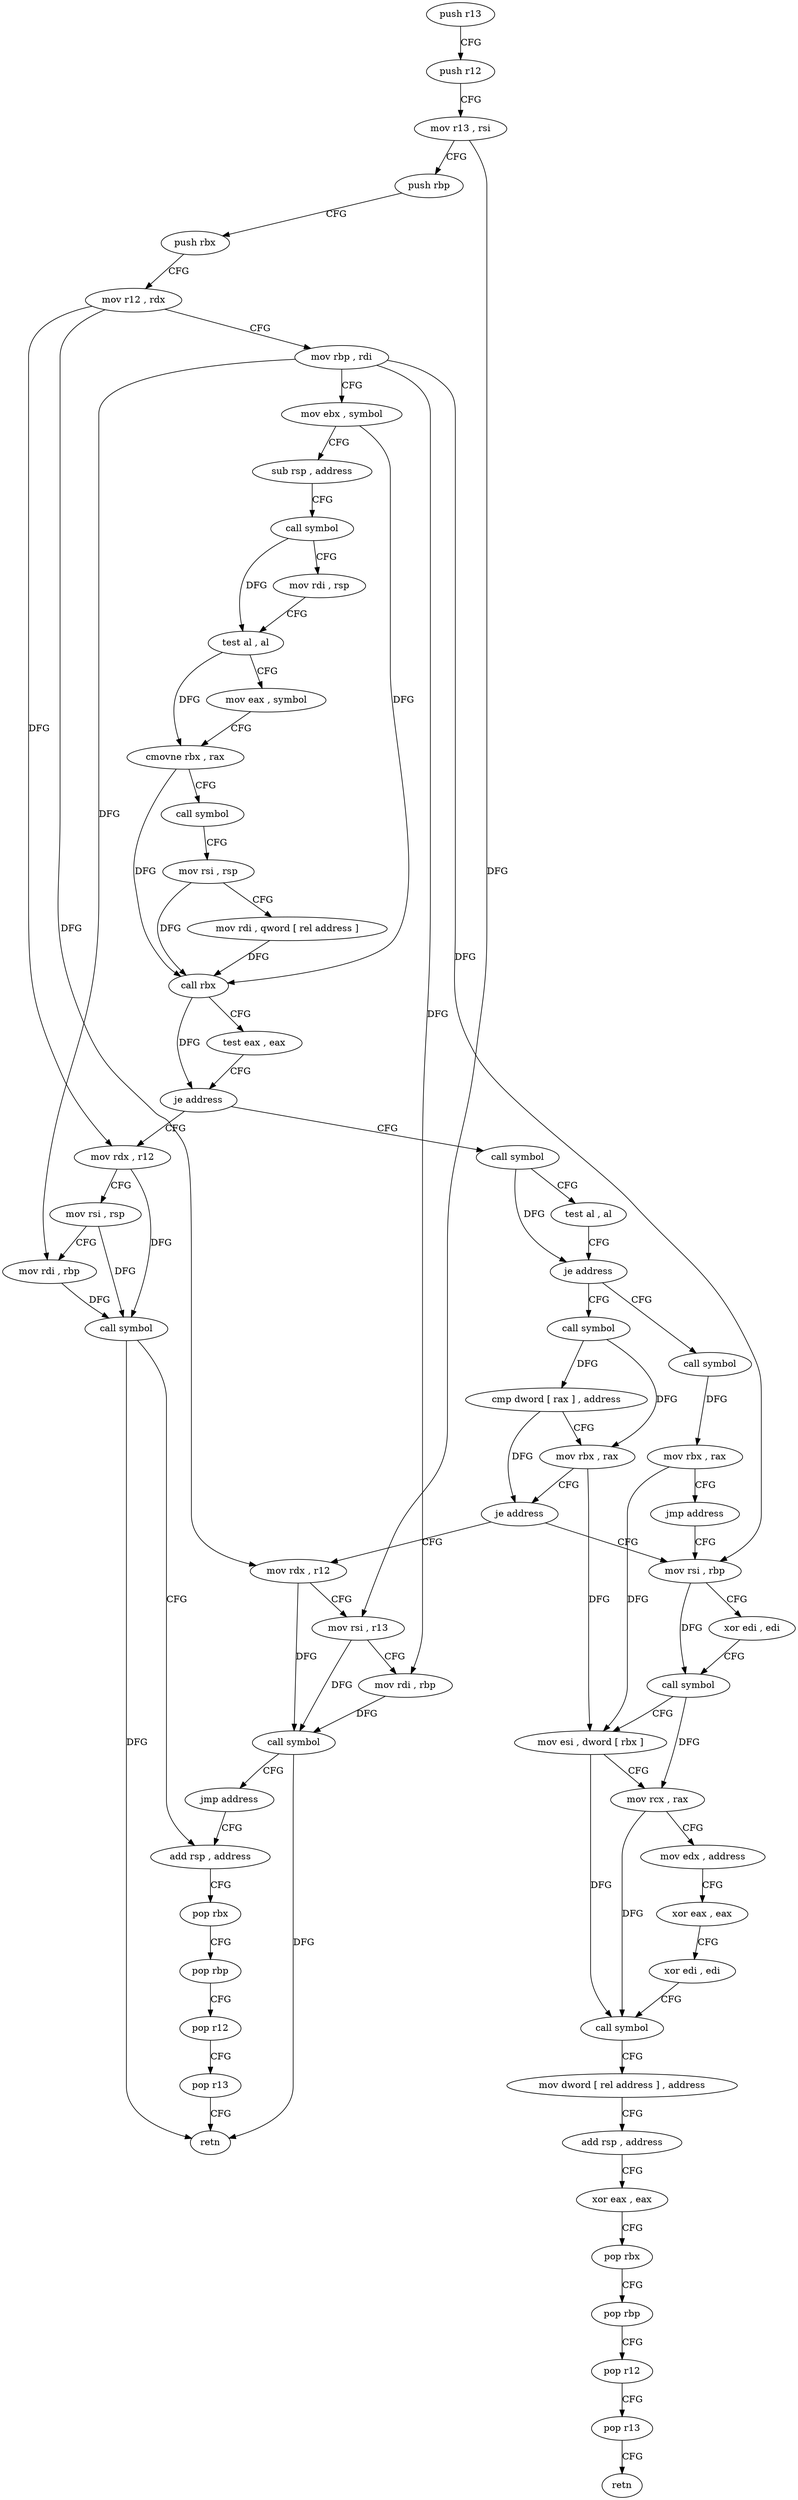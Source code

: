 digraph "func" {
"4217120" [label = "push r13" ]
"4217122" [label = "push r12" ]
"4217124" [label = "mov r13 , rsi" ]
"4217127" [label = "push rbp" ]
"4217128" [label = "push rbx" ]
"4217129" [label = "mov r12 , rdx" ]
"4217132" [label = "mov rbp , rdi" ]
"4217135" [label = "mov ebx , symbol" ]
"4217140" [label = "sub rsp , address" ]
"4217147" [label = "call symbol" ]
"4217152" [label = "mov rdi , rsp" ]
"4217155" [label = "test al , al" ]
"4217157" [label = "mov eax , symbol" ]
"4217162" [label = "cmovne rbx , rax" ]
"4217166" [label = "call symbol" ]
"4217171" [label = "mov rsi , rsp" ]
"4217174" [label = "mov rdi , qword [ rel address ]" ]
"4217181" [label = "call rbx" ]
"4217183" [label = "test eax , eax" ]
"4217185" [label = "je address" ]
"4217264" [label = "mov rdx , r12" ]
"4217187" [label = "call symbol" ]
"4217267" [label = "mov rsi , rsp" ]
"4217270" [label = "mov rdi , rbp" ]
"4217273" [label = "call symbol" ]
"4217278" [label = "add rsp , address" ]
"4217192" [label = "test al , al" ]
"4217194" [label = "je address" ]
"4217296" [label = "call symbol" ]
"4217196" [label = "call symbol" ]
"4217301" [label = "mov rbx , rax" ]
"4217304" [label = "jmp address" ]
"4217209" [label = "mov rsi , rbp" ]
"4217201" [label = "cmp dword [ rax ] , address" ]
"4217204" [label = "mov rbx , rax" ]
"4217207" [label = "je address" ]
"4217312" [label = "mov rdx , r12" ]
"4217212" [label = "xor edi , edi" ]
"4217214" [label = "call symbol" ]
"4217219" [label = "mov esi , dword [ rbx ]" ]
"4217221" [label = "mov rcx , rax" ]
"4217224" [label = "mov edx , address" ]
"4217229" [label = "xor eax , eax" ]
"4217231" [label = "xor edi , edi" ]
"4217233" [label = "call symbol" ]
"4217238" [label = "mov dword [ rel address ] , address" ]
"4217248" [label = "add rsp , address" ]
"4217255" [label = "xor eax , eax" ]
"4217257" [label = "pop rbx" ]
"4217258" [label = "pop rbp" ]
"4217259" [label = "pop r12" ]
"4217261" [label = "pop r13" ]
"4217263" [label = "retn" ]
"4217315" [label = "mov rsi , r13" ]
"4217318" [label = "mov rdi , rbp" ]
"4217321" [label = "call symbol" ]
"4217326" [label = "jmp address" ]
"4217285" [label = "pop rbx" ]
"4217286" [label = "pop rbp" ]
"4217287" [label = "pop r12" ]
"4217289" [label = "pop r13" ]
"4217291" [label = "retn" ]
"4217120" -> "4217122" [ label = "CFG" ]
"4217122" -> "4217124" [ label = "CFG" ]
"4217124" -> "4217127" [ label = "CFG" ]
"4217124" -> "4217315" [ label = "DFG" ]
"4217127" -> "4217128" [ label = "CFG" ]
"4217128" -> "4217129" [ label = "CFG" ]
"4217129" -> "4217132" [ label = "CFG" ]
"4217129" -> "4217264" [ label = "DFG" ]
"4217129" -> "4217312" [ label = "DFG" ]
"4217132" -> "4217135" [ label = "CFG" ]
"4217132" -> "4217270" [ label = "DFG" ]
"4217132" -> "4217209" [ label = "DFG" ]
"4217132" -> "4217318" [ label = "DFG" ]
"4217135" -> "4217140" [ label = "CFG" ]
"4217135" -> "4217181" [ label = "DFG" ]
"4217140" -> "4217147" [ label = "CFG" ]
"4217147" -> "4217152" [ label = "CFG" ]
"4217147" -> "4217155" [ label = "DFG" ]
"4217152" -> "4217155" [ label = "CFG" ]
"4217155" -> "4217157" [ label = "CFG" ]
"4217155" -> "4217162" [ label = "DFG" ]
"4217157" -> "4217162" [ label = "CFG" ]
"4217162" -> "4217166" [ label = "CFG" ]
"4217162" -> "4217181" [ label = "DFG" ]
"4217166" -> "4217171" [ label = "CFG" ]
"4217171" -> "4217174" [ label = "CFG" ]
"4217171" -> "4217181" [ label = "DFG" ]
"4217174" -> "4217181" [ label = "DFG" ]
"4217181" -> "4217183" [ label = "CFG" ]
"4217181" -> "4217185" [ label = "DFG" ]
"4217183" -> "4217185" [ label = "CFG" ]
"4217185" -> "4217264" [ label = "CFG" ]
"4217185" -> "4217187" [ label = "CFG" ]
"4217264" -> "4217267" [ label = "CFG" ]
"4217264" -> "4217273" [ label = "DFG" ]
"4217187" -> "4217192" [ label = "CFG" ]
"4217187" -> "4217194" [ label = "DFG" ]
"4217267" -> "4217270" [ label = "CFG" ]
"4217267" -> "4217273" [ label = "DFG" ]
"4217270" -> "4217273" [ label = "DFG" ]
"4217273" -> "4217278" [ label = "CFG" ]
"4217273" -> "4217291" [ label = "DFG" ]
"4217278" -> "4217285" [ label = "CFG" ]
"4217192" -> "4217194" [ label = "CFG" ]
"4217194" -> "4217296" [ label = "CFG" ]
"4217194" -> "4217196" [ label = "CFG" ]
"4217296" -> "4217301" [ label = "DFG" ]
"4217196" -> "4217201" [ label = "DFG" ]
"4217196" -> "4217204" [ label = "DFG" ]
"4217301" -> "4217304" [ label = "CFG" ]
"4217301" -> "4217219" [ label = "DFG" ]
"4217304" -> "4217209" [ label = "CFG" ]
"4217209" -> "4217212" [ label = "CFG" ]
"4217209" -> "4217214" [ label = "DFG" ]
"4217201" -> "4217204" [ label = "CFG" ]
"4217201" -> "4217207" [ label = "DFG" ]
"4217204" -> "4217207" [ label = "CFG" ]
"4217204" -> "4217219" [ label = "DFG" ]
"4217207" -> "4217312" [ label = "CFG" ]
"4217207" -> "4217209" [ label = "CFG" ]
"4217312" -> "4217315" [ label = "CFG" ]
"4217312" -> "4217321" [ label = "DFG" ]
"4217212" -> "4217214" [ label = "CFG" ]
"4217214" -> "4217219" [ label = "CFG" ]
"4217214" -> "4217221" [ label = "DFG" ]
"4217219" -> "4217221" [ label = "CFG" ]
"4217219" -> "4217233" [ label = "DFG" ]
"4217221" -> "4217224" [ label = "CFG" ]
"4217221" -> "4217233" [ label = "DFG" ]
"4217224" -> "4217229" [ label = "CFG" ]
"4217229" -> "4217231" [ label = "CFG" ]
"4217231" -> "4217233" [ label = "CFG" ]
"4217233" -> "4217238" [ label = "CFG" ]
"4217238" -> "4217248" [ label = "CFG" ]
"4217248" -> "4217255" [ label = "CFG" ]
"4217255" -> "4217257" [ label = "CFG" ]
"4217257" -> "4217258" [ label = "CFG" ]
"4217258" -> "4217259" [ label = "CFG" ]
"4217259" -> "4217261" [ label = "CFG" ]
"4217261" -> "4217263" [ label = "CFG" ]
"4217315" -> "4217318" [ label = "CFG" ]
"4217315" -> "4217321" [ label = "DFG" ]
"4217318" -> "4217321" [ label = "DFG" ]
"4217321" -> "4217326" [ label = "CFG" ]
"4217321" -> "4217291" [ label = "DFG" ]
"4217326" -> "4217278" [ label = "CFG" ]
"4217285" -> "4217286" [ label = "CFG" ]
"4217286" -> "4217287" [ label = "CFG" ]
"4217287" -> "4217289" [ label = "CFG" ]
"4217289" -> "4217291" [ label = "CFG" ]
}

